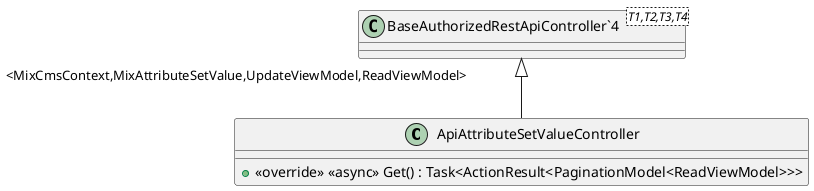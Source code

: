 @startuml
class ApiAttributeSetValueController {
    + <<override>> <<async>> Get() : Task<ActionResult<PaginationModel<ReadViewModel>>>
}
class "BaseAuthorizedRestApiController`4"<T1,T2,T3,T4> {
}
"BaseAuthorizedRestApiController`4" "<MixCmsContext,MixAttributeSetValue,UpdateViewModel,ReadViewModel>" <|-- ApiAttributeSetValueController
@enduml
